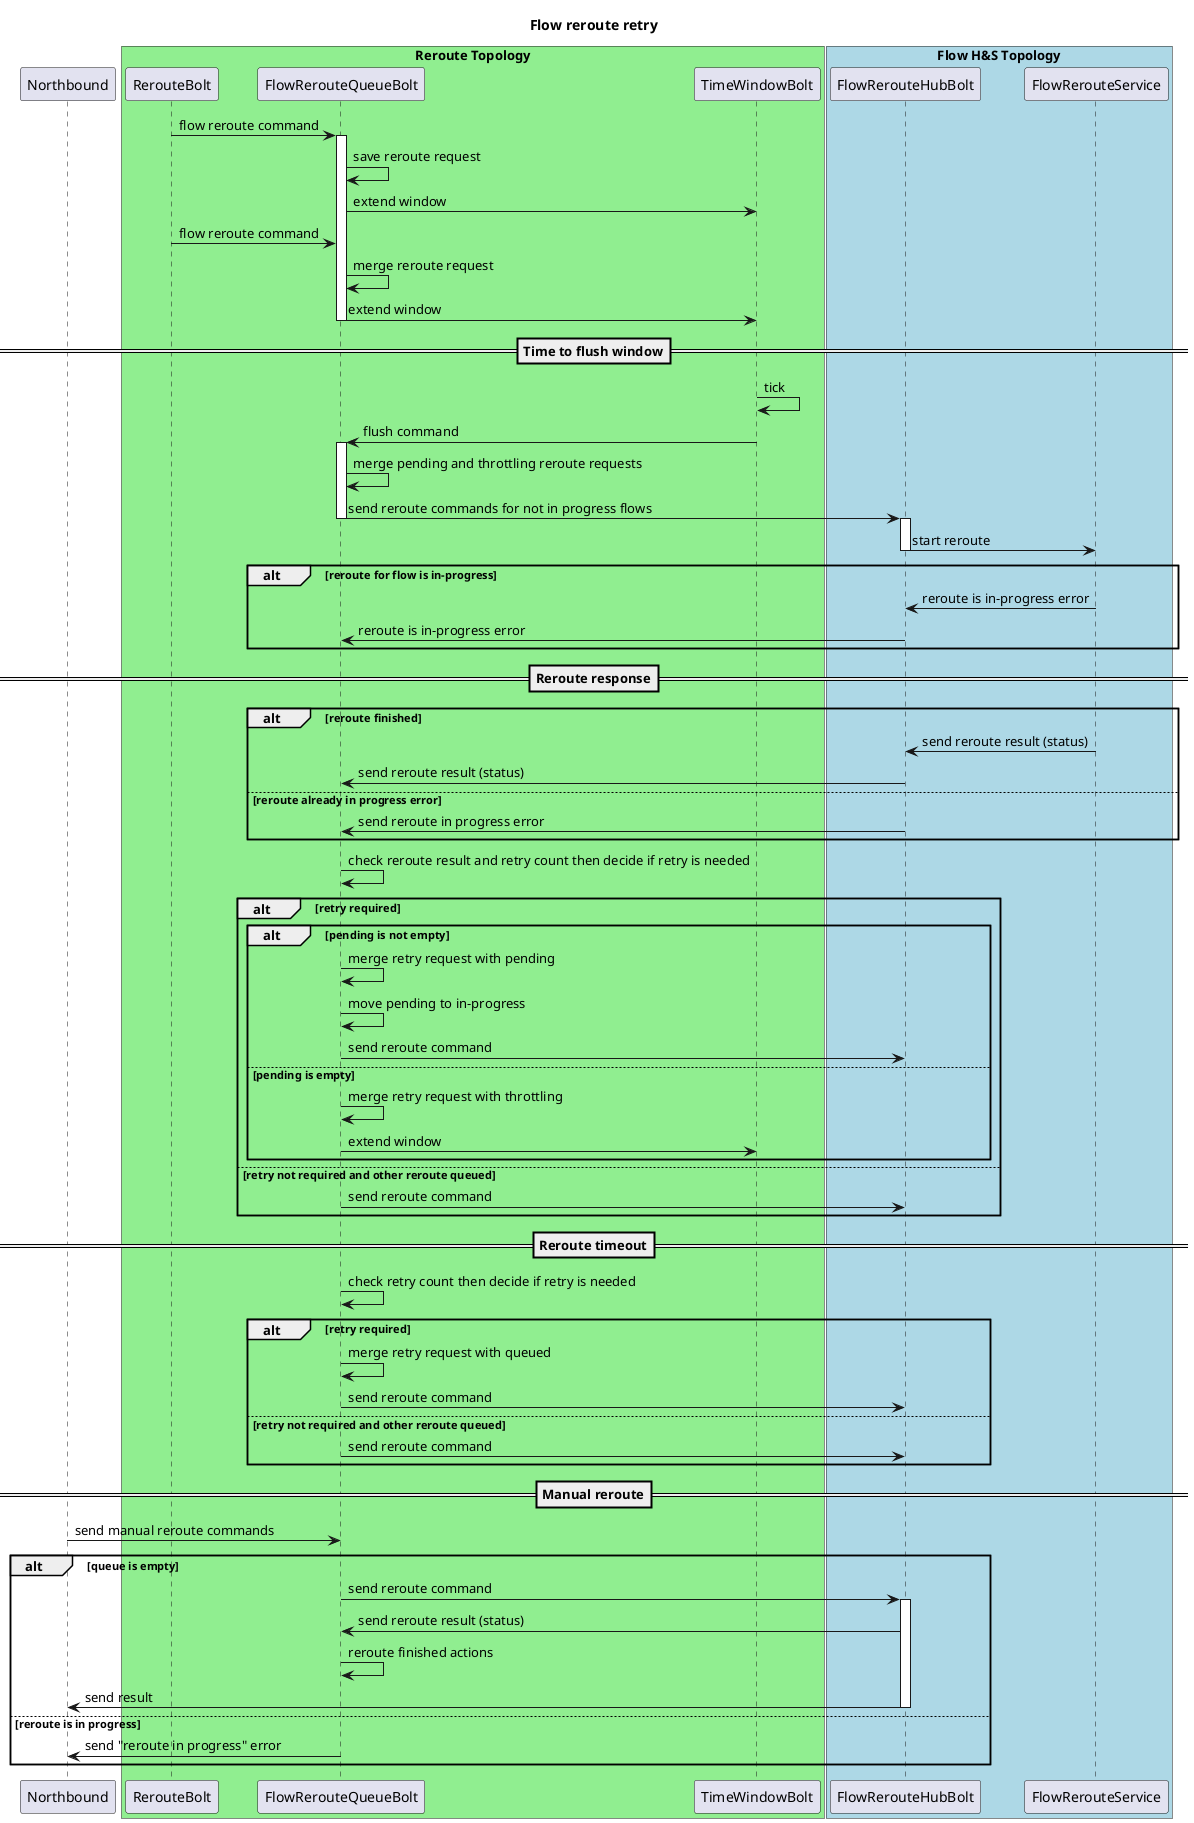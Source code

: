 @startuml
title Flow reroute retry

participant Northbound
box "Reroute Topology" #LightGreen
    participant RerouteBolt
    participant FlowRerouteQueueBolt
    participant TimeWindowBolt
end box
box "Flow H&S Topology" #LightBlue
    participant FlowRerouteHubBolt
    participant FlowRerouteService
end box

    RerouteBolt -> FlowRerouteQueueBolt : flow reroute command

activate FlowRerouteQueueBolt
    FlowRerouteQueueBolt -> FlowRerouteQueueBolt : save reroute request
    FlowRerouteQueueBolt -> TimeWindowBolt : extend window
    RerouteBolt -> FlowRerouteQueueBolt : flow reroute command
    FlowRerouteQueueBolt -> FlowRerouteQueueBolt : merge reroute request
    FlowRerouteQueueBolt -> TimeWindowBolt : extend window
deactivate FlowRerouteQueueBolt

==Time to flush window==
    TimeWindowBolt -> TimeWindowBolt : tick
    TimeWindowBolt -> FlowRerouteQueueBolt : flush command
activate FlowRerouteQueueBolt
    FlowRerouteQueueBolt -> FlowRerouteQueueBolt : merge pending and throttling reroute requests
    FlowRerouteQueueBolt -> FlowRerouteHubBolt : send reroute commands for not in progress flows
deactivate FlowRerouteQueueBolt

activate FlowRerouteHubBolt
    FlowRerouteHubBolt -> FlowRerouteService : start reroute
deactivate FlowRerouteHubBolt

alt reroute for flow is in-progress
    FlowRerouteService -> FlowRerouteHubBolt : reroute is in-progress error
    FlowRerouteHubBolt -> FlowRerouteQueueBolt : reroute is in-progress error
end

==Reroute response==
alt reroute finished
    FlowRerouteService -> FlowRerouteHubBolt : send reroute result (status)
    FlowRerouteHubBolt -> FlowRerouteQueueBolt : send reroute result (status)
else reroute already in progress error
    FlowRerouteHubBolt -> FlowRerouteQueueBolt : send reroute in progress error
end

FlowRerouteQueueBolt -> FlowRerouteQueueBolt : check reroute result and retry count then decide if retry is needed
alt retry required
    alt pending is not empty
        FlowRerouteQueueBolt -> FlowRerouteQueueBolt : merge retry request with pending
        FlowRerouteQueueBolt -> FlowRerouteQueueBolt : move pending to in-progress
        FlowRerouteQueueBolt -> FlowRerouteHubBolt : send reroute command
    else pending is empty
        FlowRerouteQueueBolt -> FlowRerouteQueueBolt : merge retry request with throttling
        FlowRerouteQueueBolt -> TimeWindowBolt : extend window
    end
else retry not required and other reroute queued
    FlowRerouteQueueBolt -> FlowRerouteHubBolt : send reroute command
end

==Reroute timeout==
    FlowRerouteQueueBolt -> FlowRerouteQueueBolt : check retry count then decide if retry is needed
alt retry required
    FlowRerouteQueueBolt -> FlowRerouteQueueBolt : merge retry request with queued
    FlowRerouteQueueBolt -> FlowRerouteHubBolt : send reroute command
else retry not required and other reroute queued
    FlowRerouteQueueBolt -> FlowRerouteHubBolt : send reroute command
end

==Manual reroute==
    Northbound -> FlowRerouteQueueBolt : send manual reroute commands
alt queue is empty
    FlowRerouteQueueBolt -> FlowRerouteHubBolt : send reroute command
activate FlowRerouteHubBolt
    FlowRerouteHubBolt -> FlowRerouteQueueBolt : send reroute result (status)
    FlowRerouteQueueBolt -> FlowRerouteQueueBolt : reroute finished actions
    FlowRerouteHubBolt -> Northbound : send result
deactivate FlowRerouteHubBolt
else reroute is in progress
    FlowRerouteQueueBolt -> Northbound : send "reroute in progress" error
end

@enduml

